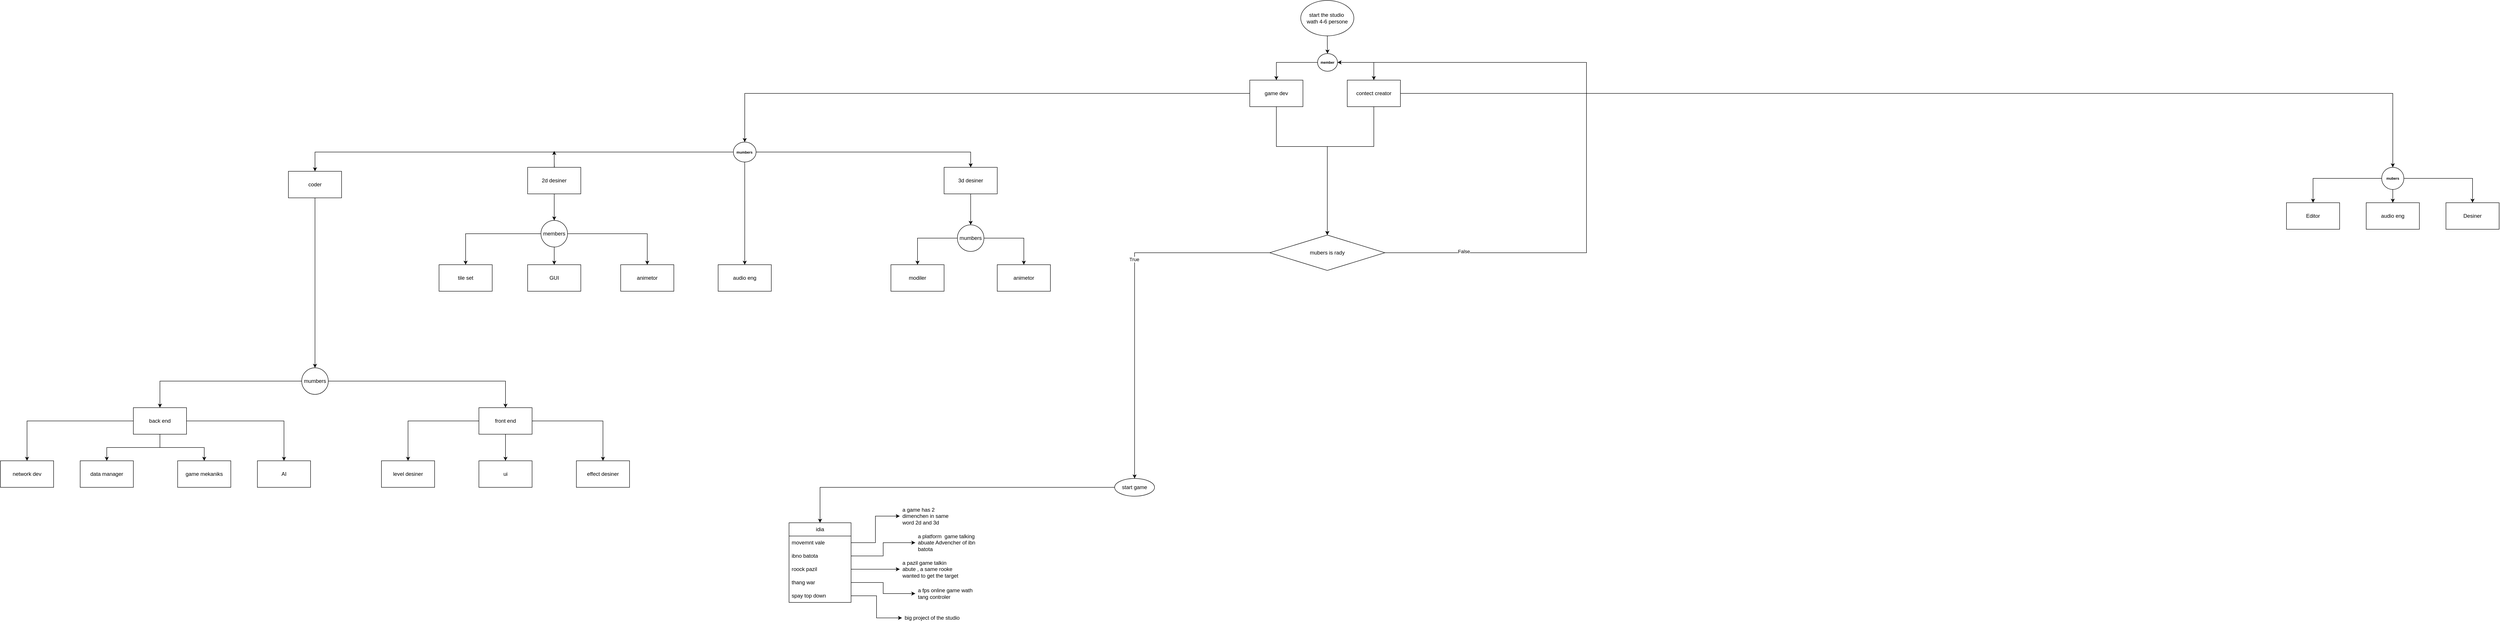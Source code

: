 <mxfile version="28.1.0">
  <diagram name="Page-1" id="1IFss9A6_Atm94mOVbDQ">
    <mxGraphModel dx="4405" dy="581" grid="1" gridSize="10" guides="1" tooltips="1" connect="1" arrows="1" fold="1" page="1" pageScale="1" pageWidth="850" pageHeight="1100" math="0" shadow="0">
      <root>
        <mxCell id="0" />
        <mxCell id="1" parent="0" />
        <mxCell id="BPjyAAPJrBVMXax3LGyC-4" value="" style="edgeStyle=orthogonalEdgeStyle;rounded=0;orthogonalLoop=1;jettySize=auto;html=1;" parent="1" source="vm44v05d1orJw2ATDTlO-2" target="BPjyAAPJrBVMXax3LGyC-3" edge="1">
          <mxGeometry relative="1" as="geometry" />
        </mxCell>
        <mxCell id="vm44v05d1orJw2ATDTlO-2" value="&lt;div&gt;start the studio&amp;nbsp;&lt;/div&gt;&lt;div&gt;wath 4-6 persone&lt;/div&gt;" style="ellipse;whiteSpace=wrap;html=1;" parent="1" vertex="1">
          <mxGeometry x="365" y="260" width="120" height="80" as="geometry" />
        </mxCell>
        <mxCell id="BPjyAAPJrBVMXax3LGyC-8" value="" style="edgeStyle=orthogonalEdgeStyle;rounded=0;orthogonalLoop=1;jettySize=auto;html=1;" parent="1" source="BPjyAAPJrBVMXax3LGyC-3" target="BPjyAAPJrBVMXax3LGyC-7" edge="1">
          <mxGeometry relative="1" as="geometry" />
        </mxCell>
        <mxCell id="BPjyAAPJrBVMXax3LGyC-10" value="" style="edgeStyle=orthogonalEdgeStyle;rounded=0;orthogonalLoop=1;jettySize=auto;html=1;" parent="1" source="BPjyAAPJrBVMXax3LGyC-3" target="BPjyAAPJrBVMXax3LGyC-9" edge="1">
          <mxGeometry relative="1" as="geometry" />
        </mxCell>
        <mxCell id="BPjyAAPJrBVMXax3LGyC-3" value="&lt;h6&gt;member&lt;/h6&gt;" style="ellipse;whiteSpace=wrap;html=1;" parent="1" vertex="1">
          <mxGeometry x="403" y="380" width="45" height="40" as="geometry" />
        </mxCell>
        <mxCell id="BPjyAAPJrBVMXax3LGyC-22" value="" style="edgeStyle=orthogonalEdgeStyle;rounded=0;orthogonalLoop=1;jettySize=auto;html=1;" parent="1" source="BPjyAAPJrBVMXax3LGyC-7" target="BPjyAAPJrBVMXax3LGyC-21" edge="1">
          <mxGeometry relative="1" as="geometry" />
        </mxCell>
        <mxCell id="BPjyAAPJrBVMXax3LGyC-104" style="edgeStyle=orthogonalEdgeStyle;rounded=0;orthogonalLoop=1;jettySize=auto;html=1;" parent="1" source="BPjyAAPJrBVMXax3LGyC-7" target="BPjyAAPJrBVMXax3LGyC-103" edge="1">
          <mxGeometry relative="1" as="geometry">
            <Array as="points">
              <mxPoint x="310" y="590" />
              <mxPoint x="425" y="590" />
            </Array>
          </mxGeometry>
        </mxCell>
        <mxCell id="BPjyAAPJrBVMXax3LGyC-7" value="game dev" style="whiteSpace=wrap;html=1;" parent="1" vertex="1">
          <mxGeometry x="250" y="440" width="120" height="60" as="geometry" />
        </mxCell>
        <mxCell id="BPjyAAPJrBVMXax3LGyC-14" value="" style="edgeStyle=orthogonalEdgeStyle;rounded=0;orthogonalLoop=1;jettySize=auto;html=1;" parent="1" source="BPjyAAPJrBVMXax3LGyC-9" target="BPjyAAPJrBVMXax3LGyC-13" edge="1">
          <mxGeometry relative="1" as="geometry" />
        </mxCell>
        <mxCell id="BPjyAAPJrBVMXax3LGyC-106" style="edgeStyle=orthogonalEdgeStyle;rounded=0;orthogonalLoop=1;jettySize=auto;html=1;" parent="1" source="BPjyAAPJrBVMXax3LGyC-9" target="BPjyAAPJrBVMXax3LGyC-103" edge="1">
          <mxGeometry relative="1" as="geometry">
            <Array as="points">
              <mxPoint x="530" y="590" />
              <mxPoint x="425" y="590" />
            </Array>
          </mxGeometry>
        </mxCell>
        <mxCell id="BPjyAAPJrBVMXax3LGyC-9" value="contect creator" style="whiteSpace=wrap;html=1;" parent="1" vertex="1">
          <mxGeometry x="470" y="440" width="120" height="60" as="geometry" />
        </mxCell>
        <mxCell id="BPjyAAPJrBVMXax3LGyC-16" value="" style="edgeStyle=orthogonalEdgeStyle;rounded=0;orthogonalLoop=1;jettySize=auto;html=1;" parent="1" source="BPjyAAPJrBVMXax3LGyC-13" target="BPjyAAPJrBVMXax3LGyC-15" edge="1">
          <mxGeometry relative="1" as="geometry" />
        </mxCell>
        <mxCell id="BPjyAAPJrBVMXax3LGyC-18" value="" style="edgeStyle=orthogonalEdgeStyle;rounded=0;orthogonalLoop=1;jettySize=auto;html=1;" parent="1" source="BPjyAAPJrBVMXax3LGyC-13" target="BPjyAAPJrBVMXax3LGyC-17" edge="1">
          <mxGeometry relative="1" as="geometry" />
        </mxCell>
        <mxCell id="BPjyAAPJrBVMXax3LGyC-20" value="" style="edgeStyle=orthogonalEdgeStyle;rounded=0;orthogonalLoop=1;jettySize=auto;html=1;" parent="1" source="BPjyAAPJrBVMXax3LGyC-13" target="BPjyAAPJrBVMXax3LGyC-19" edge="1">
          <mxGeometry relative="1" as="geometry" />
        </mxCell>
        <mxCell id="BPjyAAPJrBVMXax3LGyC-13" value="&lt;h6&gt;mubers&lt;/h6&gt;" style="ellipse;whiteSpace=wrap;html=1;" parent="1" vertex="1">
          <mxGeometry x="2805" y="637" width="50" height="50" as="geometry" />
        </mxCell>
        <mxCell id="BPjyAAPJrBVMXax3LGyC-15" value="Editor" style="whiteSpace=wrap;html=1;" parent="1" vertex="1">
          <mxGeometry x="2590" y="717" width="120" height="60" as="geometry" />
        </mxCell>
        <mxCell id="BPjyAAPJrBVMXax3LGyC-17" value="Desiner" style="whiteSpace=wrap;html=1;" parent="1" vertex="1">
          <mxGeometry x="2950" y="717" width="120" height="60" as="geometry" />
        </mxCell>
        <mxCell id="BPjyAAPJrBVMXax3LGyC-19" value="audio eng" style="whiteSpace=wrap;html=1;" parent="1" vertex="1">
          <mxGeometry x="2770" y="717" width="120" height="60" as="geometry" />
        </mxCell>
        <mxCell id="BPjyAAPJrBVMXax3LGyC-24" value="" style="edgeStyle=orthogonalEdgeStyle;rounded=0;orthogonalLoop=1;jettySize=auto;html=1;" parent="1" source="BPjyAAPJrBVMXax3LGyC-21" target="BPjyAAPJrBVMXax3LGyC-23" edge="1">
          <mxGeometry relative="1" as="geometry" />
        </mxCell>
        <mxCell id="BPjyAAPJrBVMXax3LGyC-28" value="" style="edgeStyle=orthogonalEdgeStyle;rounded=0;orthogonalLoop=1;jettySize=auto;html=1;" parent="1" source="BPjyAAPJrBVMXax3LGyC-21" target="BPjyAAPJrBVMXax3LGyC-27" edge="1">
          <mxGeometry relative="1" as="geometry" />
        </mxCell>
        <mxCell id="BPjyAAPJrBVMXax3LGyC-38" value="" style="edgeStyle=orthogonalEdgeStyle;rounded=0;orthogonalLoop=1;jettySize=auto;html=1;" parent="1" target="BPjyAAPJrBVMXax3LGyC-37" edge="1">
          <mxGeometry relative="1" as="geometry">
            <mxPoint x="-1320.005" y="625" as="sourcePoint" />
          </mxGeometry>
        </mxCell>
        <mxCell id="BPjyAAPJrBVMXax3LGyC-85" value="" style="edgeStyle=orthogonalEdgeStyle;rounded=0;orthogonalLoop=1;jettySize=auto;html=1;" parent="1" source="BPjyAAPJrBVMXax3LGyC-21" target="BPjyAAPJrBVMXax3LGyC-84" edge="1">
          <mxGeometry relative="1" as="geometry" />
        </mxCell>
        <mxCell id="BPjyAAPJrBVMXax3LGyC-21" value="&lt;h6&gt;mumbers&lt;/h6&gt;" style="ellipse;whiteSpace=wrap;html=1;" parent="1" vertex="1">
          <mxGeometry x="-915.64" y="580" width="51.25" height="45" as="geometry" />
        </mxCell>
        <mxCell id="BPjyAAPJrBVMXax3LGyC-49" value="" style="edgeStyle=orthogonalEdgeStyle;rounded=0;orthogonalLoop=1;jettySize=auto;html=1;" parent="1" source="BPjyAAPJrBVMXax3LGyC-23" target="BPjyAAPJrBVMXax3LGyC-48" edge="1">
          <mxGeometry relative="1" as="geometry" />
        </mxCell>
        <mxCell id="BPjyAAPJrBVMXax3LGyC-23" value="coder" style="whiteSpace=wrap;html=1;" parent="1" vertex="1">
          <mxGeometry x="-1920.005" y="646" width="120" height="60" as="geometry" />
        </mxCell>
        <mxCell id="BPjyAAPJrBVMXax3LGyC-30" value="" style="edgeStyle=orthogonalEdgeStyle;rounded=0;orthogonalLoop=1;jettySize=auto;html=1;" parent="1" source="BPjyAAPJrBVMXax3LGyC-27" target="BPjyAAPJrBVMXax3LGyC-29" edge="1">
          <mxGeometry relative="1" as="geometry" />
        </mxCell>
        <mxCell id="BPjyAAPJrBVMXax3LGyC-27" value="3d desiner" style="whiteSpace=wrap;html=1;" parent="1" vertex="1">
          <mxGeometry x="-440.025" y="637" width="120" height="60" as="geometry" />
        </mxCell>
        <mxCell id="BPjyAAPJrBVMXax3LGyC-32" value="" style="edgeStyle=orthogonalEdgeStyle;rounded=0;orthogonalLoop=1;jettySize=auto;html=1;" parent="1" source="BPjyAAPJrBVMXax3LGyC-29" target="BPjyAAPJrBVMXax3LGyC-31" edge="1">
          <mxGeometry relative="1" as="geometry" />
        </mxCell>
        <mxCell id="BPjyAAPJrBVMXax3LGyC-34" value="" style="edgeStyle=orthogonalEdgeStyle;rounded=0;orthogonalLoop=1;jettySize=auto;html=1;" parent="1" source="BPjyAAPJrBVMXax3LGyC-29" target="BPjyAAPJrBVMXax3LGyC-33" edge="1">
          <mxGeometry relative="1" as="geometry" />
        </mxCell>
        <mxCell id="BPjyAAPJrBVMXax3LGyC-29" value="mumbers" style="ellipse;whiteSpace=wrap;html=1;" parent="1" vertex="1">
          <mxGeometry x="-410.03" y="767" width="60.01" height="60" as="geometry" />
        </mxCell>
        <mxCell id="BPjyAAPJrBVMXax3LGyC-31" value="modiler" style="whiteSpace=wrap;html=1;" parent="1" vertex="1">
          <mxGeometry x="-560.025" y="857" width="120" height="60" as="geometry" />
        </mxCell>
        <mxCell id="BPjyAAPJrBVMXax3LGyC-33" value="animetor" style="whiteSpace=wrap;html=1;" parent="1" vertex="1">
          <mxGeometry x="-320.025" y="857" width="120" height="60" as="geometry" />
        </mxCell>
        <mxCell id="BPjyAAPJrBVMXax3LGyC-40" value="" style="edgeStyle=orthogonalEdgeStyle;rounded=0;orthogonalLoop=1;jettySize=auto;html=1;" parent="1" source="BPjyAAPJrBVMXax3LGyC-37" target="BPjyAAPJrBVMXax3LGyC-39" edge="1">
          <mxGeometry relative="1" as="geometry" />
        </mxCell>
        <mxCell id="BPjyAAPJrBVMXax3LGyC-83" style="edgeStyle=orthogonalEdgeStyle;rounded=0;orthogonalLoop=1;jettySize=auto;html=1;" parent="1" source="BPjyAAPJrBVMXax3LGyC-37" edge="1">
          <mxGeometry relative="1" as="geometry">
            <mxPoint x="-1320.015" y="600" as="targetPoint" />
          </mxGeometry>
        </mxCell>
        <mxCell id="BPjyAAPJrBVMXax3LGyC-37" value="2d desiner" style="whiteSpace=wrap;html=1;" parent="1" vertex="1">
          <mxGeometry x="-1380.015" y="637" width="120" height="60" as="geometry" />
        </mxCell>
        <mxCell id="BPjyAAPJrBVMXax3LGyC-42" value="" style="edgeStyle=orthogonalEdgeStyle;rounded=0;orthogonalLoop=1;jettySize=auto;html=1;" parent="1" source="BPjyAAPJrBVMXax3LGyC-39" target="BPjyAAPJrBVMXax3LGyC-41" edge="1">
          <mxGeometry relative="1" as="geometry" />
        </mxCell>
        <mxCell id="BPjyAAPJrBVMXax3LGyC-44" value="" style="edgeStyle=orthogonalEdgeStyle;rounded=0;orthogonalLoop=1;jettySize=auto;html=1;" parent="1" source="BPjyAAPJrBVMXax3LGyC-39" target="BPjyAAPJrBVMXax3LGyC-43" edge="1">
          <mxGeometry relative="1" as="geometry" />
        </mxCell>
        <mxCell id="BPjyAAPJrBVMXax3LGyC-91" value="" style="edgeStyle=orthogonalEdgeStyle;rounded=0;orthogonalLoop=1;jettySize=auto;html=1;" parent="1" source="BPjyAAPJrBVMXax3LGyC-39" target="BPjyAAPJrBVMXax3LGyC-90" edge="1">
          <mxGeometry relative="1" as="geometry" />
        </mxCell>
        <mxCell id="BPjyAAPJrBVMXax3LGyC-39" value="members" style="ellipse;whiteSpace=wrap;html=1;" parent="1" vertex="1">
          <mxGeometry x="-1350.01" y="757" width="60.01" height="60" as="geometry" />
        </mxCell>
        <mxCell id="BPjyAAPJrBVMXax3LGyC-41" value="tile set" style="whiteSpace=wrap;html=1;" parent="1" vertex="1">
          <mxGeometry x="-1580.005" y="857" width="120" height="60" as="geometry" />
        </mxCell>
        <mxCell id="BPjyAAPJrBVMXax3LGyC-43" value="animetor" style="whiteSpace=wrap;html=1;" parent="1" vertex="1">
          <mxGeometry x="-1170.005" y="857" width="120" height="60" as="geometry" />
        </mxCell>
        <mxCell id="BPjyAAPJrBVMXax3LGyC-51" value="" style="edgeStyle=orthogonalEdgeStyle;rounded=0;orthogonalLoop=1;jettySize=auto;html=1;" parent="1" source="BPjyAAPJrBVMXax3LGyC-48" target="BPjyAAPJrBVMXax3LGyC-50" edge="1">
          <mxGeometry relative="1" as="geometry" />
        </mxCell>
        <mxCell id="BPjyAAPJrBVMXax3LGyC-53" value="" style="edgeStyle=orthogonalEdgeStyle;rounded=0;orthogonalLoop=1;jettySize=auto;html=1;" parent="1" source="BPjyAAPJrBVMXax3LGyC-48" target="BPjyAAPJrBVMXax3LGyC-52" edge="1">
          <mxGeometry relative="1" as="geometry" />
        </mxCell>
        <mxCell id="BPjyAAPJrBVMXax3LGyC-48" value="mumbers" style="ellipse;whiteSpace=wrap;html=1;" parent="1" vertex="1">
          <mxGeometry x="-1890.01" y="1090" width="60.01" height="60" as="geometry" />
        </mxCell>
        <mxCell id="BPjyAAPJrBVMXax3LGyC-95" value="" style="edgeStyle=orthogonalEdgeStyle;rounded=0;orthogonalLoop=1;jettySize=auto;html=1;" parent="1" source="BPjyAAPJrBVMXax3LGyC-50" target="BPjyAAPJrBVMXax3LGyC-94" edge="1">
          <mxGeometry relative="1" as="geometry" />
        </mxCell>
        <mxCell id="BPjyAAPJrBVMXax3LGyC-97" value="" style="edgeStyle=orthogonalEdgeStyle;rounded=0;orthogonalLoop=1;jettySize=auto;html=1;" parent="1" source="BPjyAAPJrBVMXax3LGyC-50" target="BPjyAAPJrBVMXax3LGyC-96" edge="1">
          <mxGeometry relative="1" as="geometry" />
        </mxCell>
        <mxCell id="BPjyAAPJrBVMXax3LGyC-99" value="" style="edgeStyle=orthogonalEdgeStyle;rounded=0;orthogonalLoop=1;jettySize=auto;html=1;" parent="1" source="BPjyAAPJrBVMXax3LGyC-50" target="BPjyAAPJrBVMXax3LGyC-98" edge="1">
          <mxGeometry relative="1" as="geometry" />
        </mxCell>
        <mxCell id="BPjyAAPJrBVMXax3LGyC-101" value="" style="edgeStyle=orthogonalEdgeStyle;rounded=0;orthogonalLoop=1;jettySize=auto;html=1;" parent="1" source="BPjyAAPJrBVMXax3LGyC-50" target="BPjyAAPJrBVMXax3LGyC-100" edge="1">
          <mxGeometry relative="1" as="geometry" />
        </mxCell>
        <mxCell id="BPjyAAPJrBVMXax3LGyC-50" value="back end" style="whiteSpace=wrap;html=1;" parent="1" vertex="1">
          <mxGeometry x="-2270.005" y="1180" width="120" height="60" as="geometry" />
        </mxCell>
        <mxCell id="BPjyAAPJrBVMXax3LGyC-87" value="" style="edgeStyle=orthogonalEdgeStyle;rounded=0;orthogonalLoop=1;jettySize=auto;html=1;" parent="1" source="BPjyAAPJrBVMXax3LGyC-52" target="BPjyAAPJrBVMXax3LGyC-86" edge="1">
          <mxGeometry relative="1" as="geometry" />
        </mxCell>
        <mxCell id="BPjyAAPJrBVMXax3LGyC-89" value="" style="edgeStyle=orthogonalEdgeStyle;rounded=0;orthogonalLoop=1;jettySize=auto;html=1;" parent="1" source="BPjyAAPJrBVMXax3LGyC-52" target="BPjyAAPJrBVMXax3LGyC-88" edge="1">
          <mxGeometry relative="1" as="geometry" />
        </mxCell>
        <mxCell id="BPjyAAPJrBVMXax3LGyC-93" value="" style="edgeStyle=orthogonalEdgeStyle;rounded=0;orthogonalLoop=1;jettySize=auto;html=1;" parent="1" source="BPjyAAPJrBVMXax3LGyC-52" target="BPjyAAPJrBVMXax3LGyC-92" edge="1">
          <mxGeometry relative="1" as="geometry" />
        </mxCell>
        <mxCell id="BPjyAAPJrBVMXax3LGyC-52" value="front end" style="whiteSpace=wrap;html=1;" parent="1" vertex="1">
          <mxGeometry x="-1490.005" y="1180" width="120" height="60" as="geometry" />
        </mxCell>
        <mxCell id="BPjyAAPJrBVMXax3LGyC-84" value="audio eng" style="whiteSpace=wrap;html=1;" parent="1" vertex="1">
          <mxGeometry x="-950.025" y="857" width="120" height="60" as="geometry" />
        </mxCell>
        <mxCell id="BPjyAAPJrBVMXax3LGyC-86" value="level desiner" style="whiteSpace=wrap;html=1;" parent="1" vertex="1">
          <mxGeometry x="-1710.005" y="1300" width="120" height="60" as="geometry" />
        </mxCell>
        <mxCell id="BPjyAAPJrBVMXax3LGyC-88" value="effect desiner" style="whiteSpace=wrap;html=1;" parent="1" vertex="1">
          <mxGeometry x="-1270.005" y="1300" width="120" height="60" as="geometry" />
        </mxCell>
        <mxCell id="BPjyAAPJrBVMXax3LGyC-90" value="GUI" style="whiteSpace=wrap;html=1;" parent="1" vertex="1">
          <mxGeometry x="-1380.005" y="857" width="120" height="60" as="geometry" />
        </mxCell>
        <mxCell id="BPjyAAPJrBVMXax3LGyC-92" value="ui" style="whiteSpace=wrap;html=1;" parent="1" vertex="1">
          <mxGeometry x="-1490.005" y="1300" width="120" height="60" as="geometry" />
        </mxCell>
        <mxCell id="BPjyAAPJrBVMXax3LGyC-94" value="network dev" style="whiteSpace=wrap;html=1;" parent="1" vertex="1">
          <mxGeometry x="-2570.005" y="1300" width="120" height="60" as="geometry" />
        </mxCell>
        <mxCell id="BPjyAAPJrBVMXax3LGyC-96" value="data manager" style="whiteSpace=wrap;html=1;" parent="1" vertex="1">
          <mxGeometry x="-2390.005" y="1300" width="120" height="60" as="geometry" />
        </mxCell>
        <mxCell id="BPjyAAPJrBVMXax3LGyC-98" value="game mekaniks" style="whiteSpace=wrap;html=1;" parent="1" vertex="1">
          <mxGeometry x="-2170.015" y="1300" width="120" height="60" as="geometry" />
        </mxCell>
        <mxCell id="BPjyAAPJrBVMXax3LGyC-100" value="AI" style="whiteSpace=wrap;html=1;" parent="1" vertex="1">
          <mxGeometry x="-1990.015" y="1300" width="120" height="60" as="geometry" />
        </mxCell>
        <mxCell id="BPjyAAPJrBVMXax3LGyC-108" style="edgeStyle=orthogonalEdgeStyle;rounded=0;orthogonalLoop=1;jettySize=auto;html=1;entryX=1;entryY=0.5;entryDx=0;entryDy=0;" parent="1" source="BPjyAAPJrBVMXax3LGyC-103" target="BPjyAAPJrBVMXax3LGyC-3" edge="1">
          <mxGeometry relative="1" as="geometry">
            <mxPoint x="839" y="400" as="targetPoint" />
            <Array as="points">
              <mxPoint x="1010" y="830" />
              <mxPoint x="1010" y="400" />
            </Array>
          </mxGeometry>
        </mxCell>
        <mxCell id="BPjyAAPJrBVMXax3LGyC-109" value="False" style="edgeLabel;html=1;align=center;verticalAlign=middle;resizable=0;points=[];" parent="BPjyAAPJrBVMXax3LGyC-108" vertex="1" connectable="0">
          <mxGeometry x="-0.755" y="3" relative="1" as="geometry">
            <mxPoint as="offset" />
          </mxGeometry>
        </mxCell>
        <mxCell id="BPjyAAPJrBVMXax3LGyC-111" value="" style="edgeStyle=orthogonalEdgeStyle;rounded=0;orthogonalLoop=1;jettySize=auto;html=1;" parent="1" source="BPjyAAPJrBVMXax3LGyC-103" target="BPjyAAPJrBVMXax3LGyC-110" edge="1">
          <mxGeometry relative="1" as="geometry" />
        </mxCell>
        <mxCell id="BPjyAAPJrBVMXax3LGyC-112" value="True" style="edgeLabel;html=1;align=center;verticalAlign=middle;resizable=0;points=[];" parent="BPjyAAPJrBVMXax3LGyC-111" vertex="1" connectable="0">
          <mxGeometry x="-0.215" y="-1" relative="1" as="geometry">
            <mxPoint as="offset" />
          </mxGeometry>
        </mxCell>
        <mxCell id="BPjyAAPJrBVMXax3LGyC-103" value="mubers is rady" style="rhombus;whiteSpace=wrap;html=1;" parent="1" vertex="1">
          <mxGeometry x="295" y="790" width="260" height="80" as="geometry" />
        </mxCell>
        <mxCell id="BPjyAAPJrBVMXax3LGyC-120" style="edgeStyle=orthogonalEdgeStyle;rounded=0;orthogonalLoop=1;jettySize=auto;html=1;entryX=0.5;entryY=0;entryDx=0;entryDy=0;" parent="1" source="BPjyAAPJrBVMXax3LGyC-110" edge="1" target="BPjyAAPJrBVMXax3LGyC-114">
          <mxGeometry relative="1" as="geometry">
            <mxPoint x="-10.0" y="1450.0" as="targetPoint" />
          </mxGeometry>
        </mxCell>
        <mxCell id="BPjyAAPJrBVMXax3LGyC-110" value="start game" style="ellipse;whiteSpace=wrap;html=1;" parent="1" vertex="1">
          <mxGeometry x="-55" y="1340" width="90" height="40" as="geometry" />
        </mxCell>
        <mxCell id="BPjyAAPJrBVMXax3LGyC-114" value="idia" style="swimlane;fontStyle=0;childLayout=stackLayout;horizontal=1;startSize=30;horizontalStack=0;resizeParent=1;resizeParentMax=0;resizeLast=0;collapsible=1;marginBottom=0;whiteSpace=wrap;html=1;" parent="1" vertex="1">
          <mxGeometry x="-790" y="1440" width="140" height="180" as="geometry" />
        </mxCell>
        <mxCell id="BPjyAAPJrBVMXax3LGyC-122" value="movemnt vale" style="text;strokeColor=none;fillColor=none;align=left;verticalAlign=middle;spacingLeft=4;spacingRight=4;overflow=hidden;points=[[0,0.5],[1,0.5]];portConstraint=eastwest;rotatable=0;whiteSpace=wrap;html=1;" parent="BPjyAAPJrBVMXax3LGyC-114" vertex="1">
          <mxGeometry y="30" width="140" height="30" as="geometry" />
        </mxCell>
        <mxCell id="YEhoPK5C20yQxBZbjdER-1" value="ibno batota" style="text;strokeColor=none;fillColor=none;align=left;verticalAlign=middle;spacingLeft=4;spacingRight=4;overflow=hidden;points=[[0,0.5],[1,0.5]];portConstraint=eastwest;rotatable=0;whiteSpace=wrap;html=1;" vertex="1" parent="BPjyAAPJrBVMXax3LGyC-114">
          <mxGeometry y="60" width="140" height="30" as="geometry" />
        </mxCell>
        <mxCell id="BPjyAAPJrBVMXax3LGyC-116" value="roock pazil" style="text;strokeColor=none;fillColor=none;align=left;verticalAlign=middle;spacingLeft=4;spacingRight=4;overflow=hidden;points=[[0,0.5],[1,0.5]];portConstraint=eastwest;rotatable=0;whiteSpace=wrap;html=1;" parent="BPjyAAPJrBVMXax3LGyC-114" vertex="1">
          <mxGeometry y="90" width="140" height="30" as="geometry" />
        </mxCell>
        <mxCell id="BPjyAAPJrBVMXax3LGyC-117" value="thang war" style="text;strokeColor=none;fillColor=none;align=left;verticalAlign=middle;spacingLeft=4;spacingRight=4;overflow=hidden;points=[[0,0.5],[1,0.5]];portConstraint=eastwest;rotatable=0;whiteSpace=wrap;html=1;" parent="BPjyAAPJrBVMXax3LGyC-114" vertex="1">
          <mxGeometry y="120" width="140" height="30" as="geometry" />
        </mxCell>
        <mxCell id="BPjyAAPJrBVMXax3LGyC-121" value="spay top down" style="text;strokeColor=none;fillColor=none;align=left;verticalAlign=middle;spacingLeft=4;spacingRight=4;overflow=hidden;points=[[0,0.5],[1,0.5]];portConstraint=eastwest;rotatable=0;whiteSpace=wrap;html=1;" parent="BPjyAAPJrBVMXax3LGyC-114" vertex="1">
          <mxGeometry y="150" width="140" height="30" as="geometry" />
        </mxCell>
        <mxCell id="YEhoPK5C20yQxBZbjdER-3" value="a game has 2 dimenchen in same word 2d and 3d" style="text;strokeColor=none;fillColor=none;align=left;verticalAlign=middle;spacingLeft=4;spacingRight=4;overflow=hidden;points=[[0,0.5],[1,0.5]];portConstraint=eastwest;rotatable=0;whiteSpace=wrap;html=1;" vertex="1" parent="1">
          <mxGeometry x="-540" y="1400" width="140" height="50" as="geometry" />
        </mxCell>
        <mxCell id="YEhoPK5C20yQxBZbjdER-4" style="edgeStyle=orthogonalEdgeStyle;rounded=0;orthogonalLoop=1;jettySize=auto;html=1;entryX=0;entryY=0.5;entryDx=0;entryDy=0;" edge="1" parent="1" source="BPjyAAPJrBVMXax3LGyC-122" target="YEhoPK5C20yQxBZbjdER-3">
          <mxGeometry relative="1" as="geometry" />
        </mxCell>
        <mxCell id="YEhoPK5C20yQxBZbjdER-5" value="a platform&amp;nbsp; game talking abuate Advencher of ibn batota" style="text;strokeColor=none;fillColor=none;align=left;verticalAlign=middle;spacingLeft=4;spacingRight=4;overflow=hidden;points=[[0,0.5],[1,0.5]];portConstraint=eastwest;rotatable=0;whiteSpace=wrap;html=1;" vertex="1" parent="1">
          <mxGeometry x="-505" y="1460" width="140" height="50" as="geometry" />
        </mxCell>
        <mxCell id="YEhoPK5C20yQxBZbjdER-6" style="edgeStyle=orthogonalEdgeStyle;rounded=0;orthogonalLoop=1;jettySize=auto;html=1;" edge="1" parent="1" source="YEhoPK5C20yQxBZbjdER-1" target="YEhoPK5C20yQxBZbjdER-5">
          <mxGeometry relative="1" as="geometry" />
        </mxCell>
        <mxCell id="YEhoPK5C20yQxBZbjdER-8" value="a pazil game talkin abute , a same rooke wanted to get the target" style="text;strokeColor=none;fillColor=none;align=left;verticalAlign=middle;spacingLeft=4;spacingRight=4;overflow=hidden;points=[[0,0.5],[1,0.5]];portConstraint=eastwest;rotatable=0;whiteSpace=wrap;html=1;" vertex="1" parent="1">
          <mxGeometry x="-540" y="1517.5" width="140" height="55" as="geometry" />
        </mxCell>
        <mxCell id="YEhoPK5C20yQxBZbjdER-9" style="edgeStyle=orthogonalEdgeStyle;rounded=0;orthogonalLoop=1;jettySize=auto;html=1;" edge="1" parent="1" source="BPjyAAPJrBVMXax3LGyC-116" target="YEhoPK5C20yQxBZbjdER-8">
          <mxGeometry relative="1" as="geometry" />
        </mxCell>
        <mxCell id="YEhoPK5C20yQxBZbjdER-10" value="a fps online game wath tang controler" style="text;strokeColor=none;fillColor=none;align=left;verticalAlign=middle;spacingLeft=4;spacingRight=4;overflow=hidden;points=[[0,0.5],[1,0.5]];portConstraint=eastwest;rotatable=0;whiteSpace=wrap;html=1;" vertex="1" parent="1">
          <mxGeometry x="-505" y="1580" width="140" height="40" as="geometry" />
        </mxCell>
        <mxCell id="YEhoPK5C20yQxBZbjdER-11" style="edgeStyle=orthogonalEdgeStyle;rounded=0;orthogonalLoop=1;jettySize=auto;html=1;" edge="1" parent="1" source="BPjyAAPJrBVMXax3LGyC-117" target="YEhoPK5C20yQxBZbjdER-10">
          <mxGeometry relative="1" as="geometry" />
        </mxCell>
        <mxCell id="YEhoPK5C20yQxBZbjdER-13" value="big project of the studio" style="text;strokeColor=none;fillColor=none;align=left;verticalAlign=middle;spacingLeft=4;spacingRight=4;overflow=hidden;points=[[0,0.5],[1,0.5]];portConstraint=eastwest;rotatable=0;whiteSpace=wrap;html=1;" vertex="1" parent="1">
          <mxGeometry x="-535" y="1640" width="140" height="30" as="geometry" />
        </mxCell>
        <mxCell id="YEhoPK5C20yQxBZbjdER-14" style="edgeStyle=orthogonalEdgeStyle;rounded=0;orthogonalLoop=1;jettySize=auto;html=1;" edge="1" parent="1" source="BPjyAAPJrBVMXax3LGyC-121" target="YEhoPK5C20yQxBZbjdER-13">
          <mxGeometry relative="1" as="geometry" />
        </mxCell>
      </root>
    </mxGraphModel>
  </diagram>
</mxfile>
